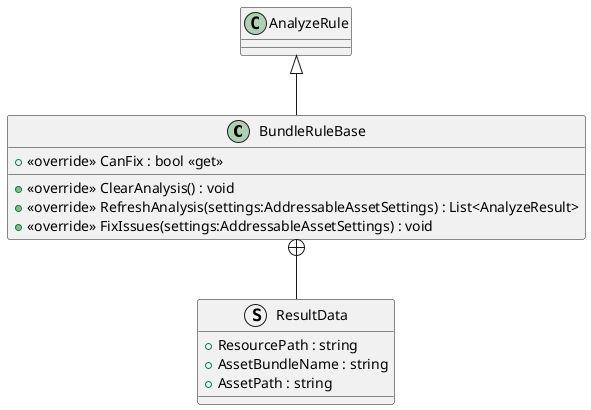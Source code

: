 @startuml
class BundleRuleBase {
    + <<override>> ClearAnalysis() : void
    + <<override>> CanFix : bool <<get>>
    + <<override>> RefreshAnalysis(settings:AddressableAssetSettings) : List<AnalyzeResult>
    + <<override>> FixIssues(settings:AddressableAssetSettings) : void
}
struct ResultData {
    + ResourcePath : string
    + AssetBundleName : string
    + AssetPath : string
}
AnalyzeRule <|-- BundleRuleBase
BundleRuleBase +-- ResultData
@enduml
